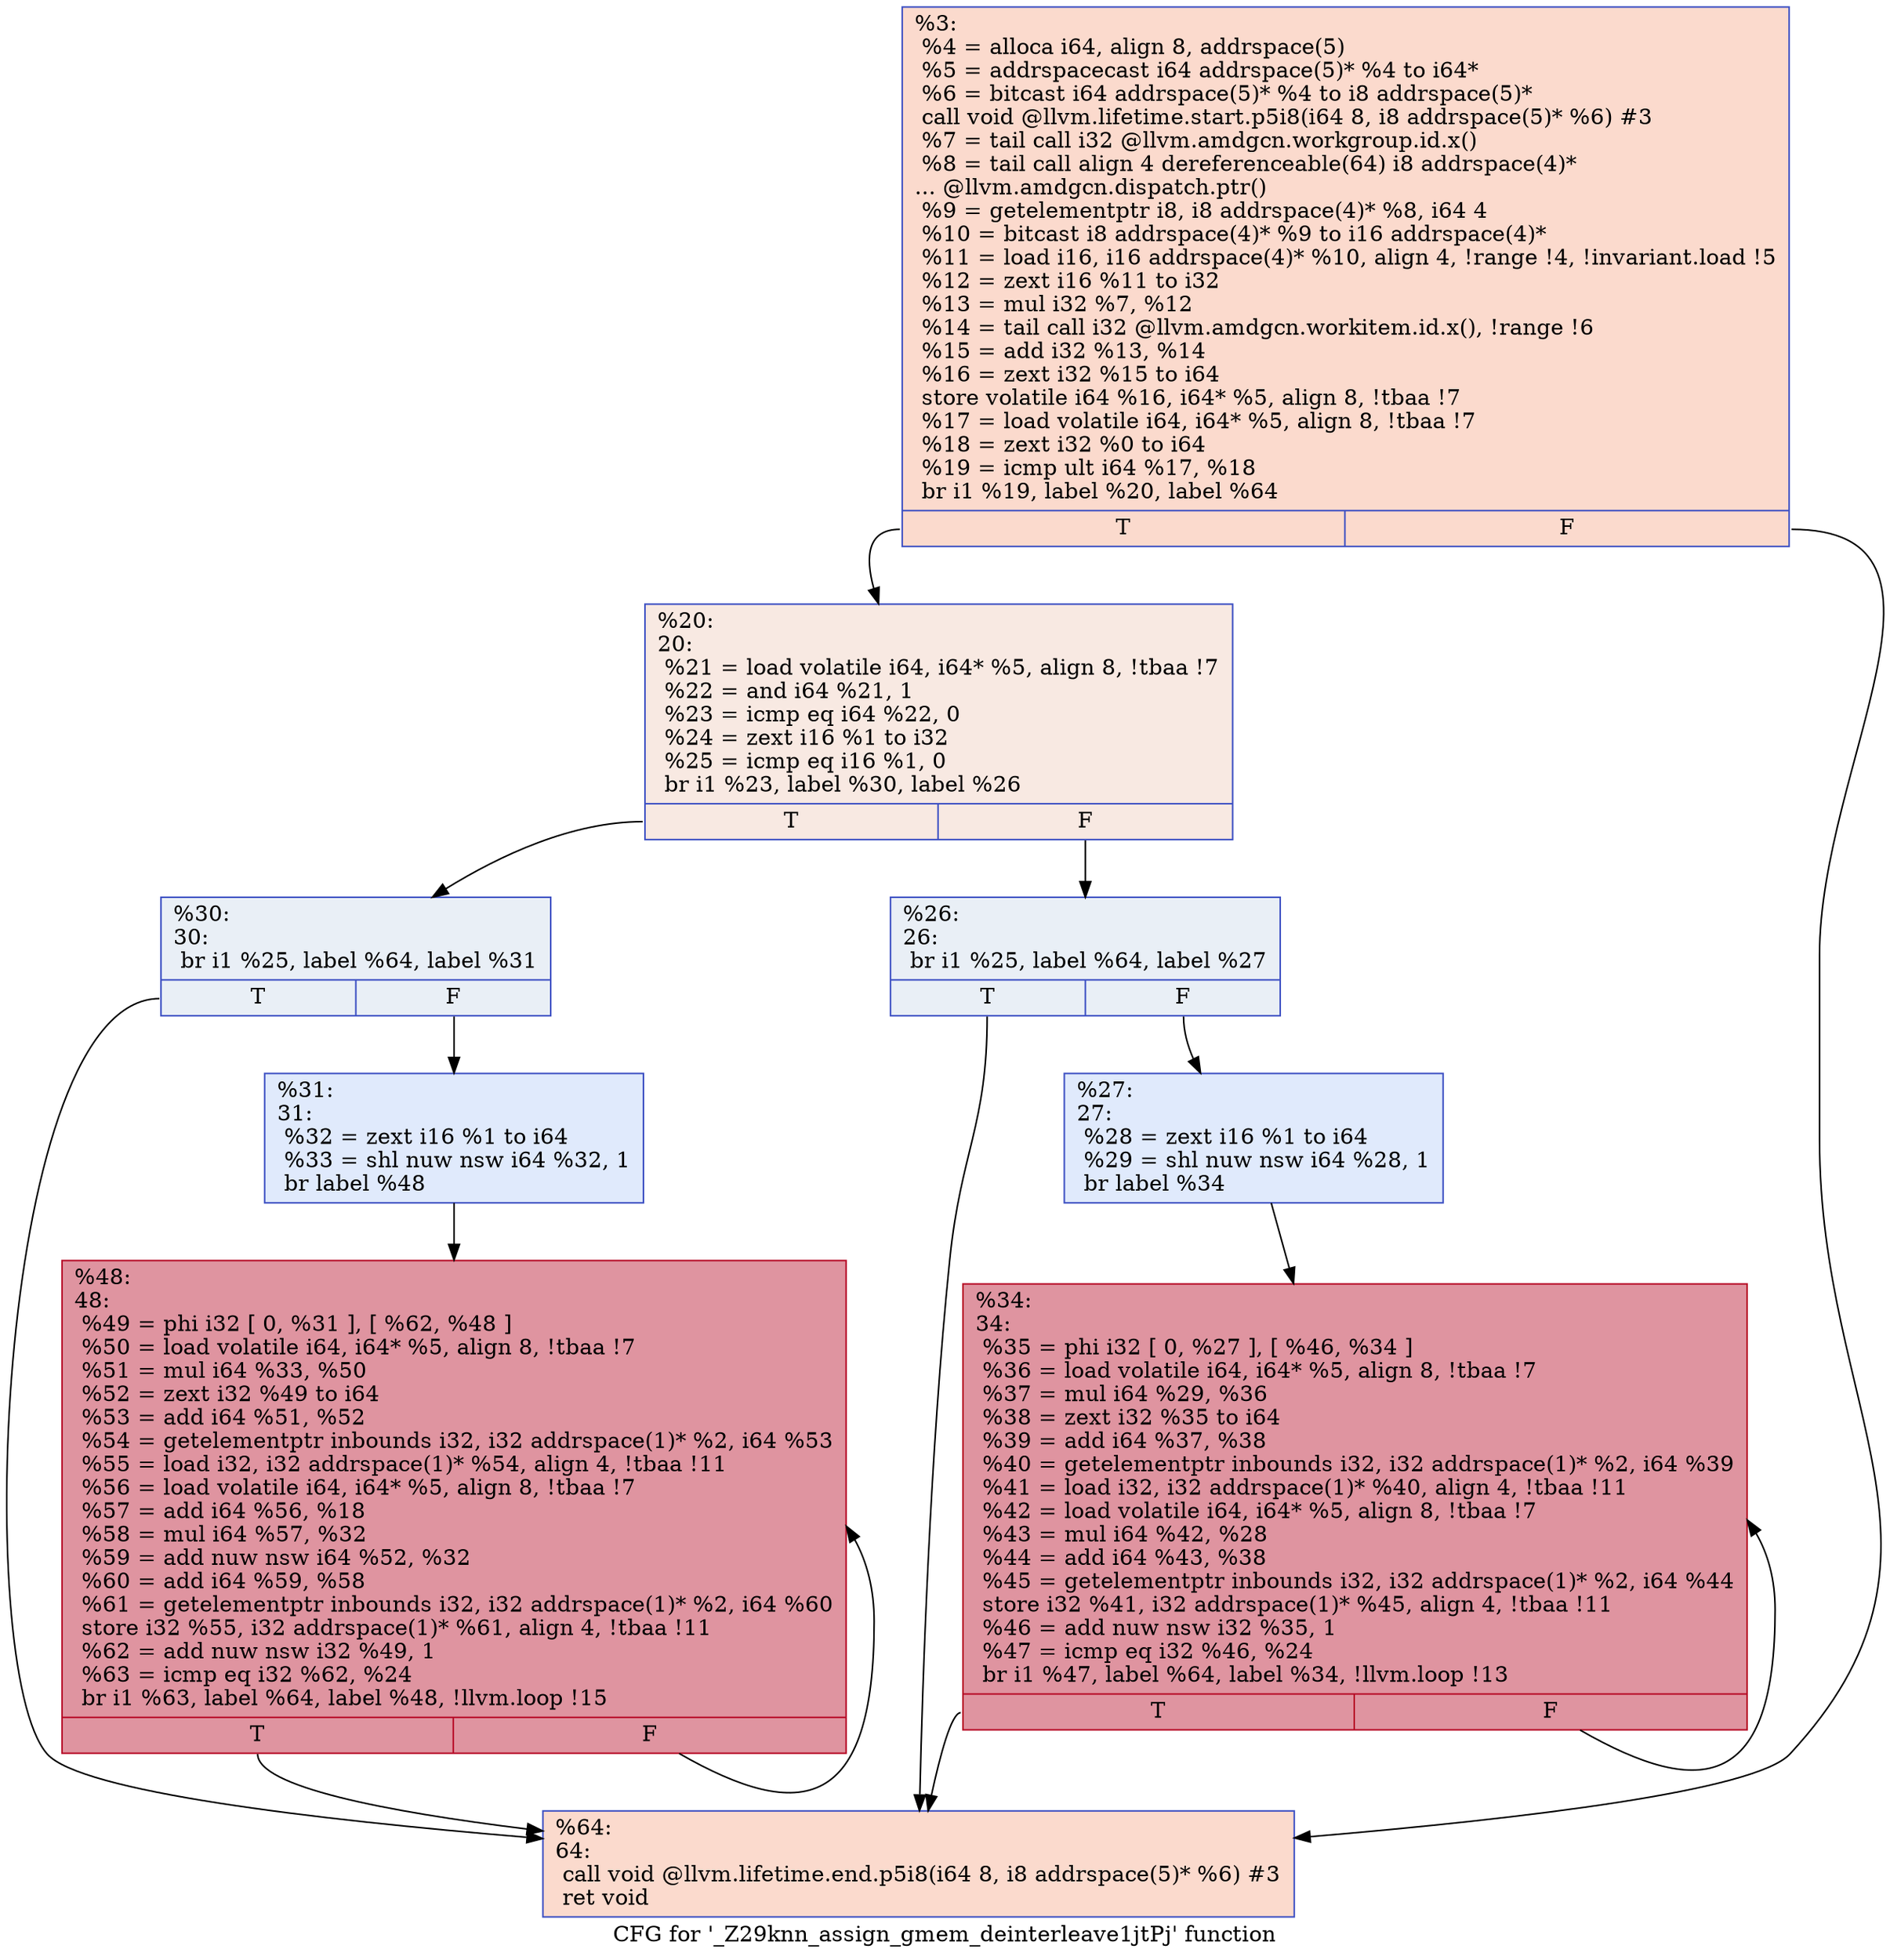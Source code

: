 digraph "CFG for '_Z29knn_assign_gmem_deinterleave1jtPj' function" {
	label="CFG for '_Z29knn_assign_gmem_deinterleave1jtPj' function";

	Node0x4f7fed0 [shape=record,color="#3d50c3ff", style=filled, fillcolor="#f7ac8e70",label="{%3:\l  %4 = alloca i64, align 8, addrspace(5)\l  %5 = addrspacecast i64 addrspace(5)* %4 to i64*\l  %6 = bitcast i64 addrspace(5)* %4 to i8 addrspace(5)*\l  call void @llvm.lifetime.start.p5i8(i64 8, i8 addrspace(5)* %6) #3\l  %7 = tail call i32 @llvm.amdgcn.workgroup.id.x()\l  %8 = tail call align 4 dereferenceable(64) i8 addrspace(4)*\l... @llvm.amdgcn.dispatch.ptr()\l  %9 = getelementptr i8, i8 addrspace(4)* %8, i64 4\l  %10 = bitcast i8 addrspace(4)* %9 to i16 addrspace(4)*\l  %11 = load i16, i16 addrspace(4)* %10, align 4, !range !4, !invariant.load !5\l  %12 = zext i16 %11 to i32\l  %13 = mul i32 %7, %12\l  %14 = tail call i32 @llvm.amdgcn.workitem.id.x(), !range !6\l  %15 = add i32 %13, %14\l  %16 = zext i32 %15 to i64\l  store volatile i64 %16, i64* %5, align 8, !tbaa !7\l  %17 = load volatile i64, i64* %5, align 8, !tbaa !7\l  %18 = zext i32 %0 to i64\l  %19 = icmp ult i64 %17, %18\l  br i1 %19, label %20, label %64\l|{<s0>T|<s1>F}}"];
	Node0x4f7fed0:s0 -> Node0x4f82ac0;
	Node0x4f7fed0:s1 -> Node0x4f82b50;
	Node0x4f82ac0 [shape=record,color="#3d50c3ff", style=filled, fillcolor="#efcebd70",label="{%20:\l20:                                               \l  %21 = load volatile i64, i64* %5, align 8, !tbaa !7\l  %22 = and i64 %21, 1\l  %23 = icmp eq i64 %22, 0\l  %24 = zext i16 %1 to i32\l  %25 = icmp eq i16 %1, 0\l  br i1 %23, label %30, label %26\l|{<s0>T|<s1>F}}"];
	Node0x4f82ac0:s0 -> Node0x4f82f80;
	Node0x4f82ac0:s1 -> Node0x4f82fd0;
	Node0x4f82fd0 [shape=record,color="#3d50c3ff", style=filled, fillcolor="#cedaeb70",label="{%26:\l26:                                               \l  br i1 %25, label %64, label %27\l|{<s0>T|<s1>F}}"];
	Node0x4f82fd0:s0 -> Node0x4f82b50;
	Node0x4f82fd0:s1 -> Node0x4f83110;
	Node0x4f83110 [shape=record,color="#3d50c3ff", style=filled, fillcolor="#b9d0f970",label="{%27:\l27:                                               \l  %28 = zext i16 %1 to i64\l  %29 = shl nuw nsw i64 %28, 1\l  br label %34\l}"];
	Node0x4f83110 -> Node0x4f83310;
	Node0x4f82f80 [shape=record,color="#3d50c3ff", style=filled, fillcolor="#cedaeb70",label="{%30:\l30:                                               \l  br i1 %25, label %64, label %31\l|{<s0>T|<s1>F}}"];
	Node0x4f82f80:s0 -> Node0x4f82b50;
	Node0x4f82f80:s1 -> Node0x4f833d0;
	Node0x4f833d0 [shape=record,color="#3d50c3ff", style=filled, fillcolor="#b9d0f970",label="{%31:\l31:                                               \l  %32 = zext i16 %1 to i64\l  %33 = shl nuw nsw i64 %32, 1\l  br label %48\l}"];
	Node0x4f833d0 -> Node0x4f82180;
	Node0x4f83310 [shape=record,color="#b70d28ff", style=filled, fillcolor="#b70d2870",label="{%34:\l34:                                               \l  %35 = phi i32 [ 0, %27 ], [ %46, %34 ]\l  %36 = load volatile i64, i64* %5, align 8, !tbaa !7\l  %37 = mul i64 %29, %36\l  %38 = zext i32 %35 to i64\l  %39 = add i64 %37, %38\l  %40 = getelementptr inbounds i32, i32 addrspace(1)* %2, i64 %39\l  %41 = load i32, i32 addrspace(1)* %40, align 4, !tbaa !11\l  %42 = load volatile i64, i64* %5, align 8, !tbaa !7\l  %43 = mul i64 %42, %28\l  %44 = add i64 %43, %38\l  %45 = getelementptr inbounds i32, i32 addrspace(1)* %2, i64 %44\l  store i32 %41, i32 addrspace(1)* %45, align 4, !tbaa !11\l  %46 = add nuw nsw i32 %35, 1\l  %47 = icmp eq i32 %46, %24\l  br i1 %47, label %64, label %34, !llvm.loop !13\l|{<s0>T|<s1>F}}"];
	Node0x4f83310:s0 -> Node0x4f82b50;
	Node0x4f83310:s1 -> Node0x4f83310;
	Node0x4f82180 [shape=record,color="#b70d28ff", style=filled, fillcolor="#b70d2870",label="{%48:\l48:                                               \l  %49 = phi i32 [ 0, %31 ], [ %62, %48 ]\l  %50 = load volatile i64, i64* %5, align 8, !tbaa !7\l  %51 = mul i64 %33, %50\l  %52 = zext i32 %49 to i64\l  %53 = add i64 %51, %52\l  %54 = getelementptr inbounds i32, i32 addrspace(1)* %2, i64 %53\l  %55 = load i32, i32 addrspace(1)* %54, align 4, !tbaa !11\l  %56 = load volatile i64, i64* %5, align 8, !tbaa !7\l  %57 = add i64 %56, %18\l  %58 = mul i64 %57, %32\l  %59 = add nuw nsw i64 %52, %32\l  %60 = add i64 %59, %58\l  %61 = getelementptr inbounds i32, i32 addrspace(1)* %2, i64 %60\l  store i32 %55, i32 addrspace(1)* %61, align 4, !tbaa !11\l  %62 = add nuw nsw i32 %49, 1\l  %63 = icmp eq i32 %62, %24\l  br i1 %63, label %64, label %48, !llvm.loop !15\l|{<s0>T|<s1>F}}"];
	Node0x4f82180:s0 -> Node0x4f82b50;
	Node0x4f82180:s1 -> Node0x4f82180;
	Node0x4f82b50 [shape=record,color="#3d50c3ff", style=filled, fillcolor="#f7ac8e70",label="{%64:\l64:                                               \l  call void @llvm.lifetime.end.p5i8(i64 8, i8 addrspace(5)* %6) #3\l  ret void\l}"];
}
